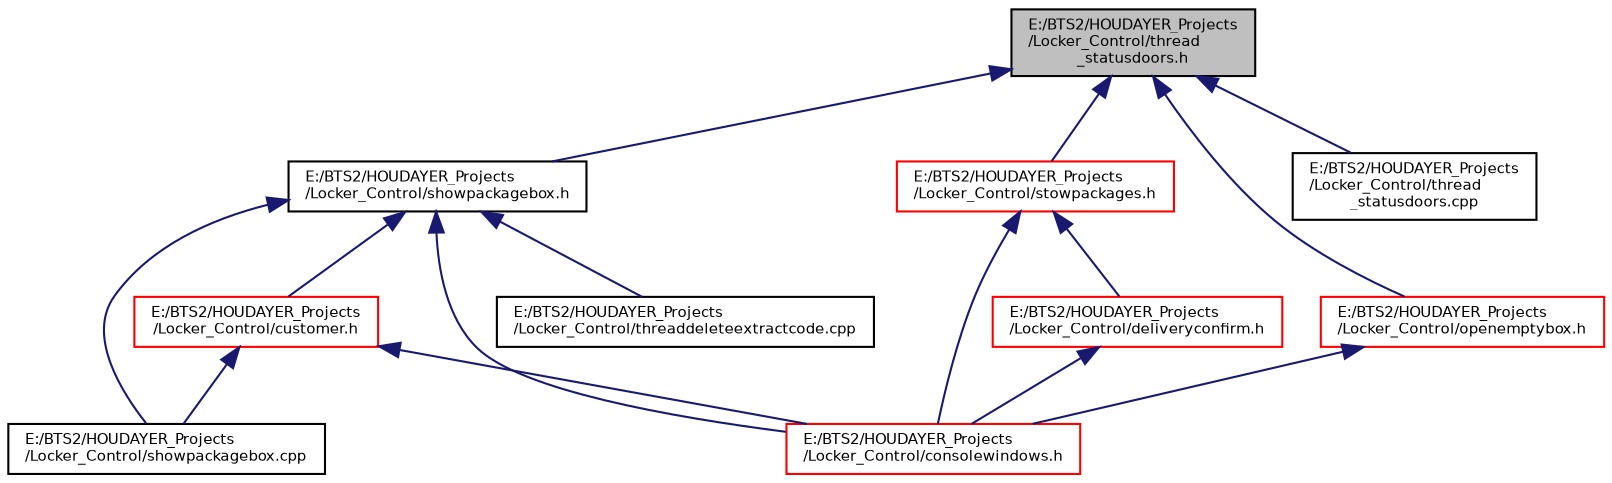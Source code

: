 digraph "E:/BTS2/HOUDAYER_Projects/Locker_Control/thread_statusdoors.h"
{
 // INTERACTIVE_SVG=YES
  bgcolor="transparent";
  edge [fontname="Helvetica",fontsize="7",labelfontname="Helvetica",labelfontsize="7"];
  node [fontname="Helvetica",fontsize="7",shape=record];
  Node1 [label="E:/BTS2/HOUDAYER_Projects\l/Locker_Control/thread\l_statusdoors.h",height=0.2,width=0.4,color="black", fillcolor="grey75", style="filled", fontcolor="black"];
  Node1 -> Node2 [dir="back",color="midnightblue",fontsize="7",style="solid",fontname="Helvetica"];
  Node2 [label="E:/BTS2/HOUDAYER_Projects\l/Locker_Control/showpackagebox.h",height=0.2,width=0.4,color="black",URL="$showpackagebox_8h.html"];
  Node2 -> Node3 [dir="back",color="midnightblue",fontsize="7",style="solid",fontname="Helvetica"];
  Node3 [label="E:/BTS2/HOUDAYER_Projects\l/Locker_Control/customer.h",height=0.2,width=0.4,color="red",URL="$customer_8h.html"];
  Node3 -> Node4 [dir="back",color="midnightblue",fontsize="7",style="solid",fontname="Helvetica"];
  Node4 [label="E:/BTS2/HOUDAYER_Projects\l/Locker_Control/consolewindows.h",height=0.2,width=0.4,color="red",URL="$consolewindows_8h.html"];
  Node3 -> Node5 [dir="back",color="midnightblue",fontsize="7",style="solid",fontname="Helvetica"];
  Node5 [label="E:/BTS2/HOUDAYER_Projects\l/Locker_Control/showpackagebox.cpp",height=0.2,width=0.4,color="black",URL="$showpackagebox_8cpp.html"];
  Node2 -> Node4 [dir="back",color="midnightblue",fontsize="7",style="solid",fontname="Helvetica"];
  Node2 -> Node5 [dir="back",color="midnightblue",fontsize="7",style="solid",fontname="Helvetica"];
  Node2 -> Node6 [dir="back",color="midnightblue",fontsize="7",style="solid",fontname="Helvetica"];
  Node6 [label="E:/BTS2/HOUDAYER_Projects\l/Locker_Control/threaddeleteextractcode.cpp",height=0.2,width=0.4,color="black",URL="$threaddeleteextractcode_8cpp.html"];
  Node1 -> Node7 [dir="back",color="midnightblue",fontsize="7",style="solid",fontname="Helvetica"];
  Node7 [label="E:/BTS2/HOUDAYER_Projects\l/Locker_Control/stowpackages.h",height=0.2,width=0.4,color="red",URL="$stowpackages_8h.html"];
  Node7 -> Node8 [dir="back",color="midnightblue",fontsize="7",style="solid",fontname="Helvetica"];
  Node8 [label="E:/BTS2/HOUDAYER_Projects\l/Locker_Control/deliveryconfirm.h",height=0.2,width=0.4,color="red",URL="$deliveryconfirm_8h.html"];
  Node8 -> Node4 [dir="back",color="midnightblue",fontsize="7",style="solid",fontname="Helvetica"];
  Node7 -> Node4 [dir="back",color="midnightblue",fontsize="7",style="solid",fontname="Helvetica"];
  Node1 -> Node9 [dir="back",color="midnightblue",fontsize="7",style="solid",fontname="Helvetica"];
  Node9 [label="E:/BTS2/HOUDAYER_Projects\l/Locker_Control/openemptybox.h",height=0.2,width=0.4,color="red",URL="$openemptybox_8h.html"];
  Node9 -> Node4 [dir="back",color="midnightblue",fontsize="7",style="solid",fontname="Helvetica"];
  Node1 -> Node10 [dir="back",color="midnightblue",fontsize="7",style="solid",fontname="Helvetica"];
  Node10 [label="E:/BTS2/HOUDAYER_Projects\l/Locker_Control/thread\l_statusdoors.cpp",height=0.2,width=0.4,color="black",URL="$thread__statusdoors_8cpp.html"];
}
